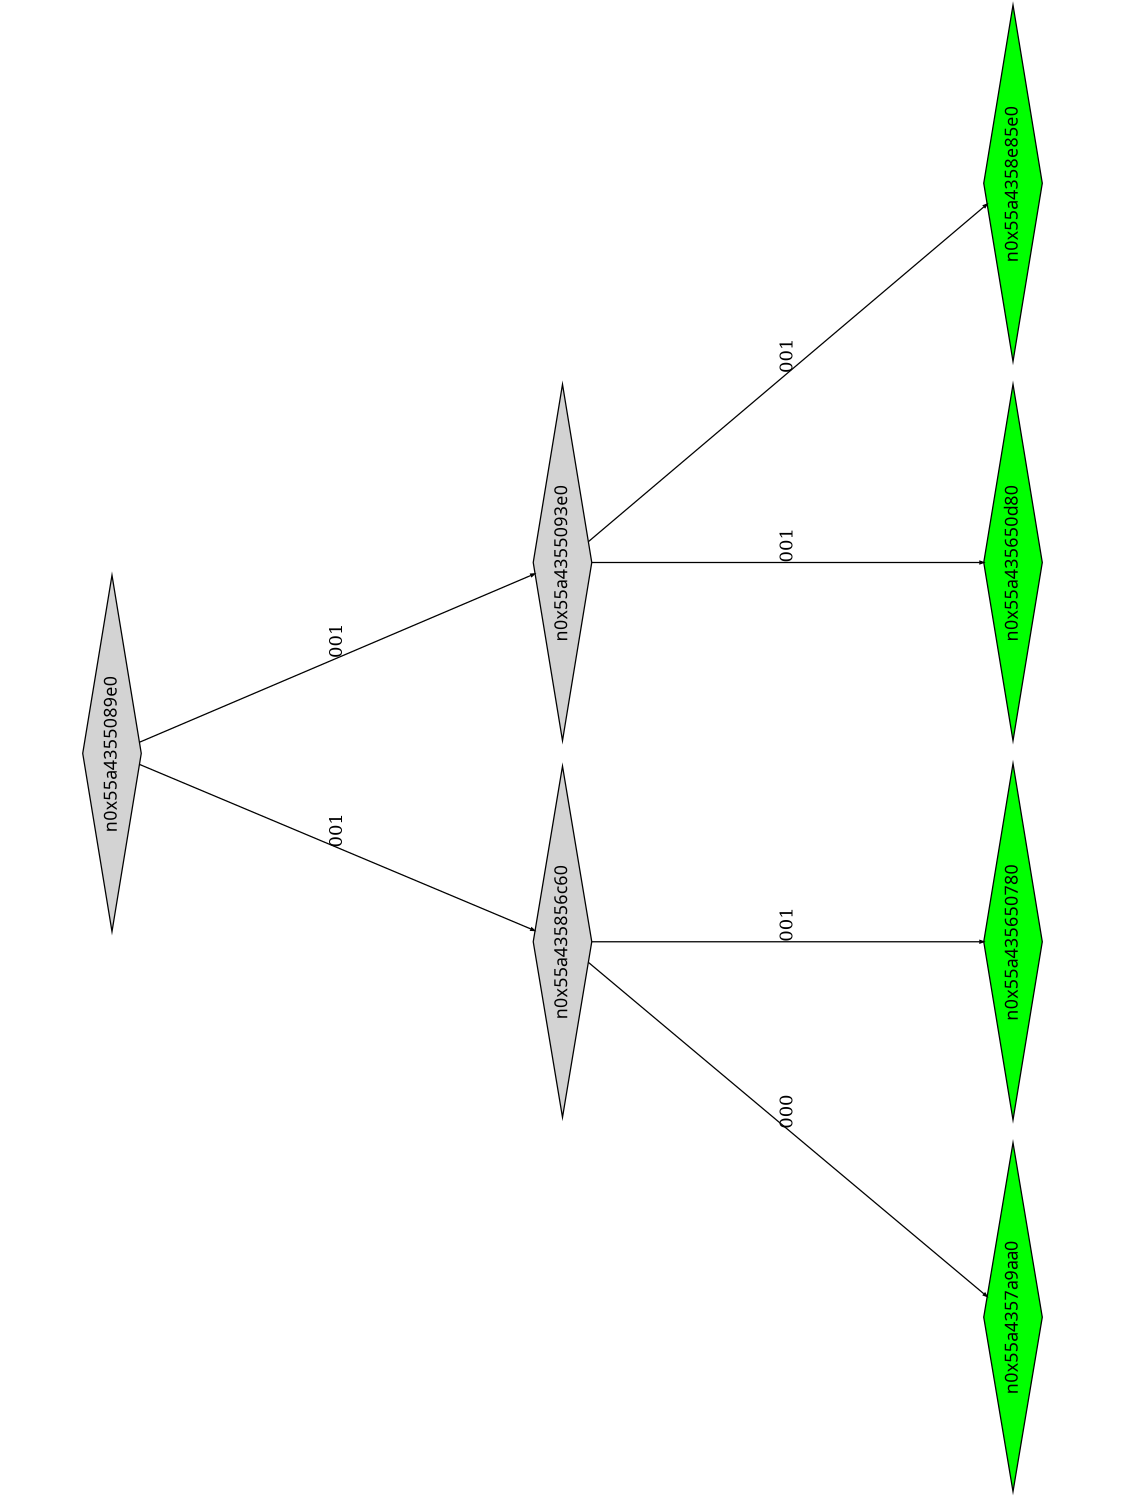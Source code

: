 digraph G {
	size="10,7.5";
	ratio=fill;
	rotate=90;
	center = "true";
	node [style="filled",width=.1,height=.1,fontname="Terminus"]
	edge [arrowsize=.3]
	n0x55a4355089e0 [shape=diamond];
	n0x55a4355089e0 -> n0x55a435856c60 [label=001];
	n0x55a4355089e0 -> n0x55a4355093e0 [label=001];
	n0x55a4355093e0 [shape=diamond];
	n0x55a4355093e0 -> n0x55a435650d80 [label=001];
	n0x55a4355093e0 -> n0x55a4358e85e0 [label=001];
	n0x55a4358e85e0 [shape=diamond,fillcolor=green];
	n0x55a435650d80 [shape=diamond,fillcolor=green];
	n0x55a435856c60 [shape=diamond];
	n0x55a435856c60 -> n0x55a4357a9aa0 [label=000];
	n0x55a435856c60 -> n0x55a435650780 [label=001];
	n0x55a435650780 [shape=diamond,fillcolor=green];
	n0x55a4357a9aa0 [shape=diamond,fillcolor=green];
}
